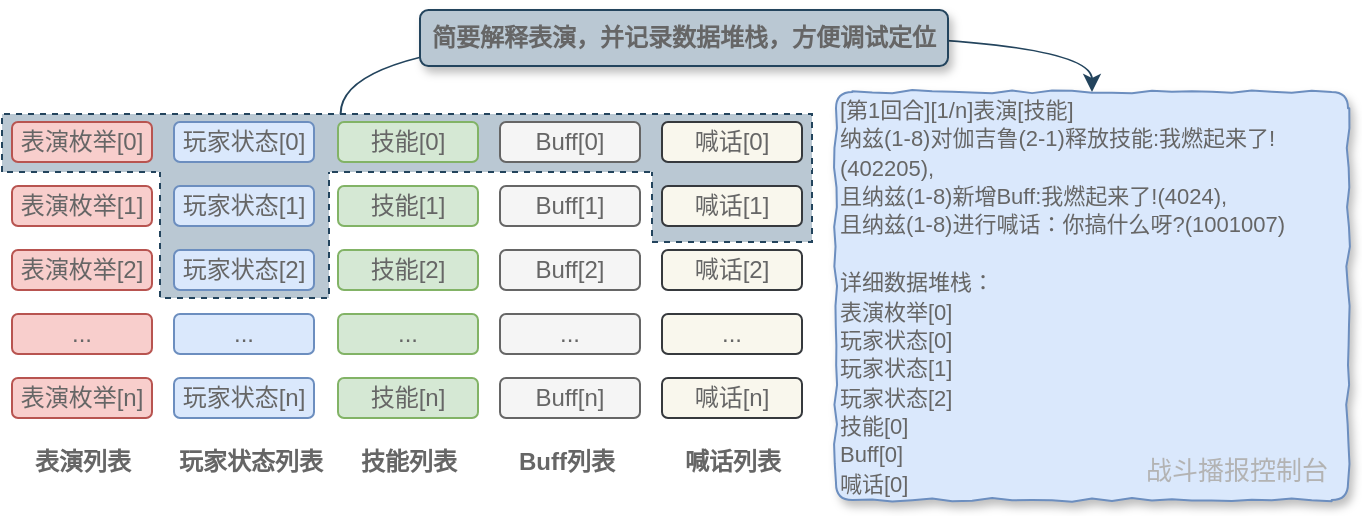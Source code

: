 <mxfile version="12.4.2" type="github" pages="1">
  <diagram id="CppMuLXEz-YhtIaLtme5" name="第 1 页">
    <mxGraphModel dx="1185" dy="621" grid="1" gridSize="4" guides="1" tooltips="1" connect="1" arrows="1" fold="1" page="1" pageScale="1" pageWidth="827" pageHeight="1169" math="0" shadow="0">
      <root>
        <mxCell id="0"/>
        <mxCell id="1" parent="0"/>
        <mxCell id="Hk4CvYtxmgZ1zVNIYbQp-56" value="" style="shape=partialRectangle;verticalLabelPosition=bottom;verticalAlign=top;html=1;shape=mxgraph.basic.rect;fillColor2=none;strokeWidth=1;size=20;indent=5;dashed=1;comic=0;labelBackgroundColor=none;fillColor=#bac8d3;fontSize=13;strokeColor=#23445d;top=0;" vertex="1" parent="1">
          <mxGeometry x="440" y="383" width="80" height="37" as="geometry"/>
        </mxCell>
        <mxCell id="Hk4CvYtxmgZ1zVNIYbQp-50" value="" style="shape=partialRectangle;verticalLabelPosition=bottom;verticalAlign=top;html=1;shape=mxgraph.basic.rect;fillColor2=none;strokeWidth=1;size=20;indent=5;dashed=1;comic=0;labelBackgroundColor=none;fillColor=#bac8d3;fontSize=13;strokeColor=#23445d;top=0;" vertex="1" parent="1">
          <mxGeometry x="194" y="383" width="84.5" height="65" as="geometry"/>
        </mxCell>
        <mxCell id="Hk4CvYtxmgZ1zVNIYbQp-47" value="" style="shape=partialRectangle;verticalLabelPosition=bottom;verticalAlign=top;html=1;shape=mxgraph.basic.rect;fillColor2=none;strokeWidth=1;size=20;indent=5;dashed=1;comic=0;labelBackgroundColor=none;fillColor=#bac8d3;fontSize=13;strokeColor=#23445d;bottom=0;" vertex="1" parent="1">
          <mxGeometry x="115" y="356" width="405" height="29" as="geometry"/>
        </mxCell>
        <mxCell id="Hk4CvYtxmgZ1zVNIYbQp-3" value="&lt;font color=&quot;#666666&quot;&gt;表演枚举[0]&lt;/font&gt;" style="rounded=1;whiteSpace=wrap;html=1;fillColor=#f8cecc;strokeColor=#b85450;" vertex="1" parent="1">
          <mxGeometry x="120" y="360" width="70" height="20" as="geometry"/>
        </mxCell>
        <mxCell id="Hk4CvYtxmgZ1zVNIYbQp-8" value="&lt;font color=&quot;#666666&quot;&gt;表演枚举[1]&lt;/font&gt;" style="rounded=1;whiteSpace=wrap;html=1;fillColor=#f8cecc;strokeColor=#b85450;" vertex="1" parent="1">
          <mxGeometry x="120" y="392" width="70" height="20" as="geometry"/>
        </mxCell>
        <mxCell id="Hk4CvYtxmgZ1zVNIYbQp-9" value="&lt;font color=&quot;#666666&quot;&gt;表演枚举[2]&lt;/font&gt;" style="rounded=1;whiteSpace=wrap;html=1;fillColor=#f8cecc;strokeColor=#b85450;" vertex="1" parent="1">
          <mxGeometry x="120" y="424" width="70" height="20" as="geometry"/>
        </mxCell>
        <mxCell id="Hk4CvYtxmgZ1zVNIYbQp-10" value="&lt;font color=&quot;#666666&quot;&gt;...&lt;/font&gt;" style="rounded=1;whiteSpace=wrap;html=1;fillColor=#f8cecc;strokeColor=#b85450;" vertex="1" parent="1">
          <mxGeometry x="120" y="456" width="70" height="20" as="geometry"/>
        </mxCell>
        <mxCell id="Hk4CvYtxmgZ1zVNIYbQp-11" value="&lt;font color=&quot;#666666&quot;&gt;玩家状态[0]&lt;/font&gt;" style="rounded=1;whiteSpace=wrap;html=1;fillColor=#dae8fc;strokeColor=#6c8ebf;" vertex="1" parent="1">
          <mxGeometry x="201" y="360" width="70" height="20" as="geometry"/>
        </mxCell>
        <mxCell id="Hk4CvYtxmgZ1zVNIYbQp-12" value="&lt;font color=&quot;#666666&quot;&gt;玩家状态[1]&lt;/font&gt;" style="rounded=1;whiteSpace=wrap;html=1;fillColor=#dae8fc;strokeColor=#6c8ebf;" vertex="1" parent="1">
          <mxGeometry x="201.0" y="392" width="70" height="20" as="geometry"/>
        </mxCell>
        <mxCell id="Hk4CvYtxmgZ1zVNIYbQp-13" value="&lt;font color=&quot;#666666&quot;&gt;玩家状态[2]&lt;/font&gt;" style="rounded=1;whiteSpace=wrap;html=1;fillColor=#dae8fc;strokeColor=#6c8ebf;" vertex="1" parent="1">
          <mxGeometry x="201.0" y="424" width="70" height="20" as="geometry"/>
        </mxCell>
        <mxCell id="Hk4CvYtxmgZ1zVNIYbQp-14" value="&lt;font color=&quot;#666666&quot;&gt;...&lt;/font&gt;" style="rounded=1;whiteSpace=wrap;html=1;fillColor=#dae8fc;strokeColor=#6c8ebf;" vertex="1" parent="1">
          <mxGeometry x="201.0" y="456" width="70" height="20" as="geometry"/>
        </mxCell>
        <mxCell id="Hk4CvYtxmgZ1zVNIYbQp-15" value="&lt;font color=&quot;#666666&quot;&gt;玩家状态[n]&lt;/font&gt;" style="rounded=1;whiteSpace=wrap;html=1;fillColor=#dae8fc;strokeColor=#6c8ebf;" vertex="1" parent="1">
          <mxGeometry x="201.0" y="488" width="70" height="20" as="geometry"/>
        </mxCell>
        <mxCell id="Hk4CvYtxmgZ1zVNIYbQp-16" value="&lt;font color=&quot;#666666&quot;&gt;表演枚举[n]&lt;br&gt;&lt;/font&gt;" style="rounded=1;whiteSpace=wrap;html=1;fillColor=#f8cecc;strokeColor=#b85450;" vertex="1" parent="1">
          <mxGeometry x="120" y="488" width="70" height="20" as="geometry"/>
        </mxCell>
        <mxCell id="Hk4CvYtxmgZ1zVNIYbQp-17" value="&lt;font color=&quot;#666666&quot;&gt;表演列表&lt;/font&gt;" style="text;html=1;strokeColor=none;fillColor=none;align=center;verticalAlign=middle;whiteSpace=wrap;rounded=0;comic=0;labelBorderColor=none;labelBackgroundColor=none;fontStyle=1" vertex="1" parent="1">
          <mxGeometry x="117.5" y="520" width="75" height="20" as="geometry"/>
        </mxCell>
        <mxCell id="Hk4CvYtxmgZ1zVNIYbQp-18" value="&lt;font color=&quot;#666666&quot;&gt;玩家状态列表&lt;/font&gt;" style="text;html=1;strokeColor=none;fillColor=none;align=center;verticalAlign=middle;whiteSpace=wrap;rounded=0;fontStyle=1" vertex="1" parent="1">
          <mxGeometry x="197.5" y="520" width="82.5" height="20" as="geometry"/>
        </mxCell>
        <mxCell id="Hk4CvYtxmgZ1zVNIYbQp-19" value="&lt;font color=&quot;#666666&quot;&gt;技能[0]&lt;/font&gt;" style="rounded=1;whiteSpace=wrap;html=1;fillColor=#d5e8d4;strokeColor=#82b366;" vertex="1" parent="1">
          <mxGeometry x="283" y="360" width="70" height="20" as="geometry"/>
        </mxCell>
        <mxCell id="Hk4CvYtxmgZ1zVNIYbQp-20" value="&lt;font color=&quot;#666666&quot;&gt;技能[1]&lt;/font&gt;" style="rounded=1;whiteSpace=wrap;html=1;fillColor=#d5e8d4;strokeColor=#82b366;" vertex="1" parent="1">
          <mxGeometry x="283.0" y="392" width="70" height="20" as="geometry"/>
        </mxCell>
        <mxCell id="Hk4CvYtxmgZ1zVNIYbQp-21" value="&lt;font color=&quot;#666666&quot;&gt;技能[2]&lt;/font&gt;" style="rounded=1;whiteSpace=wrap;html=1;fillColor=#d5e8d4;strokeColor=#82b366;" vertex="1" parent="1">
          <mxGeometry x="283.0" y="424" width="70" height="20" as="geometry"/>
        </mxCell>
        <mxCell id="Hk4CvYtxmgZ1zVNIYbQp-22" value="&lt;font color=&quot;#666666&quot;&gt;...&lt;/font&gt;" style="rounded=1;whiteSpace=wrap;html=1;fillColor=#d5e8d4;strokeColor=#82b366;" vertex="1" parent="1">
          <mxGeometry x="283.0" y="456" width="70" height="20" as="geometry"/>
        </mxCell>
        <mxCell id="Hk4CvYtxmgZ1zVNIYbQp-23" value="&lt;font color=&quot;#666666&quot;&gt;技能[n]&lt;/font&gt;" style="rounded=1;whiteSpace=wrap;html=1;fillColor=#d5e8d4;strokeColor=#82b366;" vertex="1" parent="1">
          <mxGeometry x="283.0" y="488" width="70" height="20" as="geometry"/>
        </mxCell>
        <mxCell id="Hk4CvYtxmgZ1zVNIYbQp-24" value="&lt;font color=&quot;#666666&quot;&gt;技能列表&lt;/font&gt;" style="text;html=1;strokeColor=none;fillColor=none;align=center;verticalAlign=middle;whiteSpace=wrap;rounded=0;fontStyle=1" vertex="1" parent="1">
          <mxGeometry x="276.75" y="520" width="82.5" height="20" as="geometry"/>
        </mxCell>
        <mxCell id="Hk4CvYtxmgZ1zVNIYbQp-26" value="&lt;font color=&quot;#666666&quot;&gt;Buff[0]&lt;/font&gt;" style="rounded=1;whiteSpace=wrap;html=1;fillColor=#f5f5f5;strokeColor=#666666;fontColor=#333333;" vertex="1" parent="1">
          <mxGeometry x="364" y="360" width="70" height="20" as="geometry"/>
        </mxCell>
        <mxCell id="Hk4CvYtxmgZ1zVNIYbQp-27" value="&lt;font color=&quot;#666666&quot;&gt;Buff[1]&lt;/font&gt;" style="rounded=1;whiteSpace=wrap;html=1;fillColor=#f5f5f5;strokeColor=#666666;fontColor=#333333;" vertex="1" parent="1">
          <mxGeometry x="364.0" y="392" width="70" height="20" as="geometry"/>
        </mxCell>
        <mxCell id="Hk4CvYtxmgZ1zVNIYbQp-28" value="&lt;font color=&quot;#666666&quot;&gt;Buff[2]&lt;/font&gt;" style="rounded=1;whiteSpace=wrap;html=1;fillColor=#f5f5f5;strokeColor=#666666;fontColor=#333333;" vertex="1" parent="1">
          <mxGeometry x="364.0" y="424" width="70" height="20" as="geometry"/>
        </mxCell>
        <mxCell id="Hk4CvYtxmgZ1zVNIYbQp-29" value="&lt;font color=&quot;#666666&quot;&gt;...&lt;/font&gt;" style="rounded=1;whiteSpace=wrap;html=1;fillColor=#f5f5f5;strokeColor=#666666;fontColor=#333333;" vertex="1" parent="1">
          <mxGeometry x="364.0" y="456" width="70" height="20" as="geometry"/>
        </mxCell>
        <mxCell id="Hk4CvYtxmgZ1zVNIYbQp-30" value="&lt;font color=&quot;#666666&quot;&gt;Buff[n]&lt;/font&gt;" style="rounded=1;whiteSpace=wrap;html=1;fillColor=#f5f5f5;strokeColor=#666666;fontColor=#333333;" vertex="1" parent="1">
          <mxGeometry x="364.0" y="488" width="70" height="20" as="geometry"/>
        </mxCell>
        <mxCell id="Hk4CvYtxmgZ1zVNIYbQp-31" value="&lt;font color=&quot;#666666&quot;&gt;Buff列表&lt;/font&gt;" style="text;html=1;strokeColor=none;fillColor=none;align=center;verticalAlign=middle;whiteSpace=wrap;rounded=0;fontStyle=1" vertex="1" parent="1">
          <mxGeometry x="356.25" y="520" width="82.5" height="20" as="geometry"/>
        </mxCell>
        <mxCell id="Hk4CvYtxmgZ1zVNIYbQp-35" value="&lt;font color=&quot;#666666&quot;&gt;喊话[0]&lt;/font&gt;" style="rounded=1;whiteSpace=wrap;html=1;fillColor=#f9f7ed;strokeColor=#36393d;" vertex="1" parent="1">
          <mxGeometry x="445" y="360" width="70" height="20" as="geometry"/>
        </mxCell>
        <mxCell id="Hk4CvYtxmgZ1zVNIYbQp-36" value="&lt;font color=&quot;#666666&quot;&gt;喊话[1]&lt;/font&gt;" style="rounded=1;whiteSpace=wrap;html=1;fillColor=#f9f7ed;strokeColor=#36393d;" vertex="1" parent="1">
          <mxGeometry x="445" y="392" width="70" height="20" as="geometry"/>
        </mxCell>
        <mxCell id="Hk4CvYtxmgZ1zVNIYbQp-37" value="&lt;font color=&quot;#666666&quot;&gt;喊话[2]&lt;/font&gt;" style="rounded=1;whiteSpace=wrap;html=1;fillColor=#f9f7ed;strokeColor=#36393d;" vertex="1" parent="1">
          <mxGeometry x="445" y="424" width="70" height="20" as="geometry"/>
        </mxCell>
        <mxCell id="Hk4CvYtxmgZ1zVNIYbQp-38" value="&lt;font color=&quot;#666666&quot;&gt;...&lt;/font&gt;" style="rounded=1;whiteSpace=wrap;html=1;fillColor=#f9f7ed;strokeColor=#36393d;" vertex="1" parent="1">
          <mxGeometry x="445" y="456" width="70" height="20" as="geometry"/>
        </mxCell>
        <mxCell id="Hk4CvYtxmgZ1zVNIYbQp-39" value="&lt;font color=&quot;#666666&quot;&gt;喊话[n]&lt;/font&gt;" style="rounded=1;whiteSpace=wrap;html=1;fillColor=#f9f7ed;strokeColor=#36393d;" vertex="1" parent="1">
          <mxGeometry x="445" y="488" width="70" height="20" as="geometry"/>
        </mxCell>
        <mxCell id="Hk4CvYtxmgZ1zVNIYbQp-40" value="&lt;font color=&quot;#666666&quot;&gt;喊话列表&lt;/font&gt;" style="text;html=1;strokeColor=none;fillColor=none;align=center;verticalAlign=middle;whiteSpace=wrap;rounded=0;fontStyle=1" vertex="1" parent="1">
          <mxGeometry x="438.75" y="520" width="82.5" height="20" as="geometry"/>
        </mxCell>
        <mxCell id="Hk4CvYtxmgZ1zVNIYbQp-70" style="edgeStyle=orthogonalEdgeStyle;curved=1;rounded=0;orthogonalLoop=1;jettySize=auto;html=1;exitX=0.5;exitY=0;exitDx=0;exitDy=0;entryX=0.418;entryY=-0.002;entryDx=0;entryDy=0;entryPerimeter=0;startArrow=classic;startFill=1;endArrow=none;endFill=0;strokeColor=#23445D;fontSize=13;fontColor=#F8CECC;" edge="1" parent="1" source="Hk4CvYtxmgZ1zVNIYbQp-54" target="Hk4CvYtxmgZ1zVNIYbQp-47">
          <mxGeometry relative="1" as="geometry">
            <Array as="points">
              <mxPoint x="660" y="316"/>
              <mxPoint x="284" y="316"/>
            </Array>
          </mxGeometry>
        </mxCell>
        <mxCell id="Hk4CvYtxmgZ1zVNIYbQp-54" value="&lt;font style=&quot;font-size: 11px&quot;&gt;&lt;font color=&quot;#666666&quot; style=&quot;font-size: 11px&quot;&gt;[第1回合][1/n]表演[技能]&lt;br style=&quot;font-size: 11px&quot;&gt;&lt;div style=&quot;font-size: 11px&quot;&gt;&lt;/div&gt;纳兹(1-8)对伽吉鲁(2-1)释放技能:我燃起来了!(402205),&lt;br style=&quot;font-size: 11px&quot;&gt;且纳兹(1-8)新增Buff:我燃起来了!(4024),&lt;br style=&quot;font-size: 11px&quot;&gt;且纳兹(1-8)进行喊话：你搞什么呀?(1001007)&lt;br&gt;&lt;/font&gt;&lt;/font&gt;&lt;font color=&quot;#666666&quot; style=&quot;font-size: 11px&quot;&gt;&lt;font style=&quot;font-size: 11px&quot;&gt;&lt;br&gt;详细数据堆栈：&lt;br&gt;表演枚举[0]&lt;br&gt;&lt;/font&gt;&lt;/font&gt;&lt;span style=&quot;color: rgb(102 , 102 , 102) ; font-size: 11px&quot;&gt;玩家状态[0]&lt;br&gt;&lt;/span&gt;&lt;span style=&quot;color: rgb(102 , 102 , 102) ; font-size: 11px&quot;&gt;玩家状态[1]&lt;br&gt;&lt;/span&gt;&lt;span style=&quot;color: rgb(102 , 102 , 102) ; font-size: 11px&quot;&gt;玩家状态[2]&lt;br&gt;&lt;/span&gt;&lt;span style=&quot;color: rgb(102 , 102 , 102) ; font-size: 11px&quot;&gt;技能[0]&lt;br&gt;&lt;/span&gt;&lt;span style=&quot;color: rgb(102 , 102 , 102) ; font-size: 11px&quot;&gt;Buff[0]&lt;br&gt;&lt;/span&gt;&lt;span style=&quot;color: rgb(102 , 102 , 102) ; font-size: 11px&quot;&gt;喊话[0]&lt;/span&gt;&lt;font color=&quot;#666666&quot; style=&quot;font-size: 11px&quot;&gt;&lt;br&gt;&lt;/font&gt;" style="text;html=1;align=left;verticalAlign=middle;whiteSpace=wrap;rounded=1;shadow=1;comic=1;glass=0;fillColor=#dae8fc;strokeColor=#6c8ebf;arcSize=4;" vertex="1" parent="1">
          <mxGeometry x="532" y="345" width="256" height="204" as="geometry"/>
        </mxCell>
        <mxCell id="Hk4CvYtxmgZ1zVNIYbQp-59" value="" style="endArrow=none;dashed=1;html=1;fontSize=13;fontColor=#F8CECC;strokeColor=#23445D;" edge="1" parent="1">
          <mxGeometry width="50" height="50" relative="1" as="geometry">
            <mxPoint x="117.5" y="385" as="sourcePoint"/>
            <mxPoint x="192" y="385" as="targetPoint"/>
          </mxGeometry>
        </mxCell>
        <mxCell id="Hk4CvYtxmgZ1zVNIYbQp-60" value="" style="endArrow=none;dashed=1;html=1;fontSize=13;fontColor=#F8CECC;strokeColor=#23445D;entryX=0.802;entryY=1;entryDx=0;entryDy=0;entryPerimeter=0;" edge="1" parent="1" target="Hk4CvYtxmgZ1zVNIYbQp-47">
          <mxGeometry width="50" height="50" relative="1" as="geometry">
            <mxPoint x="280" y="385" as="sourcePoint"/>
            <mxPoint x="354.5" y="385" as="targetPoint"/>
          </mxGeometry>
        </mxCell>
        <mxCell id="Hk4CvYtxmgZ1zVNIYbQp-62" value="&lt;font color=&quot;#666666&quot;&gt;简要解释表演，并&lt;/font&gt;&lt;span style=&quot;color: rgb(102 , 102 , 102)&quot;&gt;记录数据堆栈，方便调试定位&lt;/span&gt;" style="text;html=1;align=center;verticalAlign=middle;whiteSpace=wrap;rounded=1;shadow=1;comic=0;glass=0;fillColor=#bac8d3;strokeColor=#23445d;fontStyle=1" vertex="1" parent="1">
          <mxGeometry x="324" y="304" width="264" height="28" as="geometry"/>
        </mxCell>
        <mxCell id="Hk4CvYtxmgZ1zVNIYbQp-65" value="&lt;p style=&quot;font-size: 13px&quot;&gt;&lt;font style=&quot;font-size: 13px&quot; color=&quot;#b3b3b3&quot;&gt;战斗播报控制台&lt;/font&gt;&lt;/p&gt;" style="text;html=1;strokeColor=none;fillColor=none;align=right;verticalAlign=middle;whiteSpace=wrap;rounded=0;comic=0;fontSize=13;" vertex="1" parent="1">
          <mxGeometry x="540" y="524" width="240" height="20" as="geometry"/>
        </mxCell>
      </root>
    </mxGraphModel>
  </diagram>
</mxfile>
